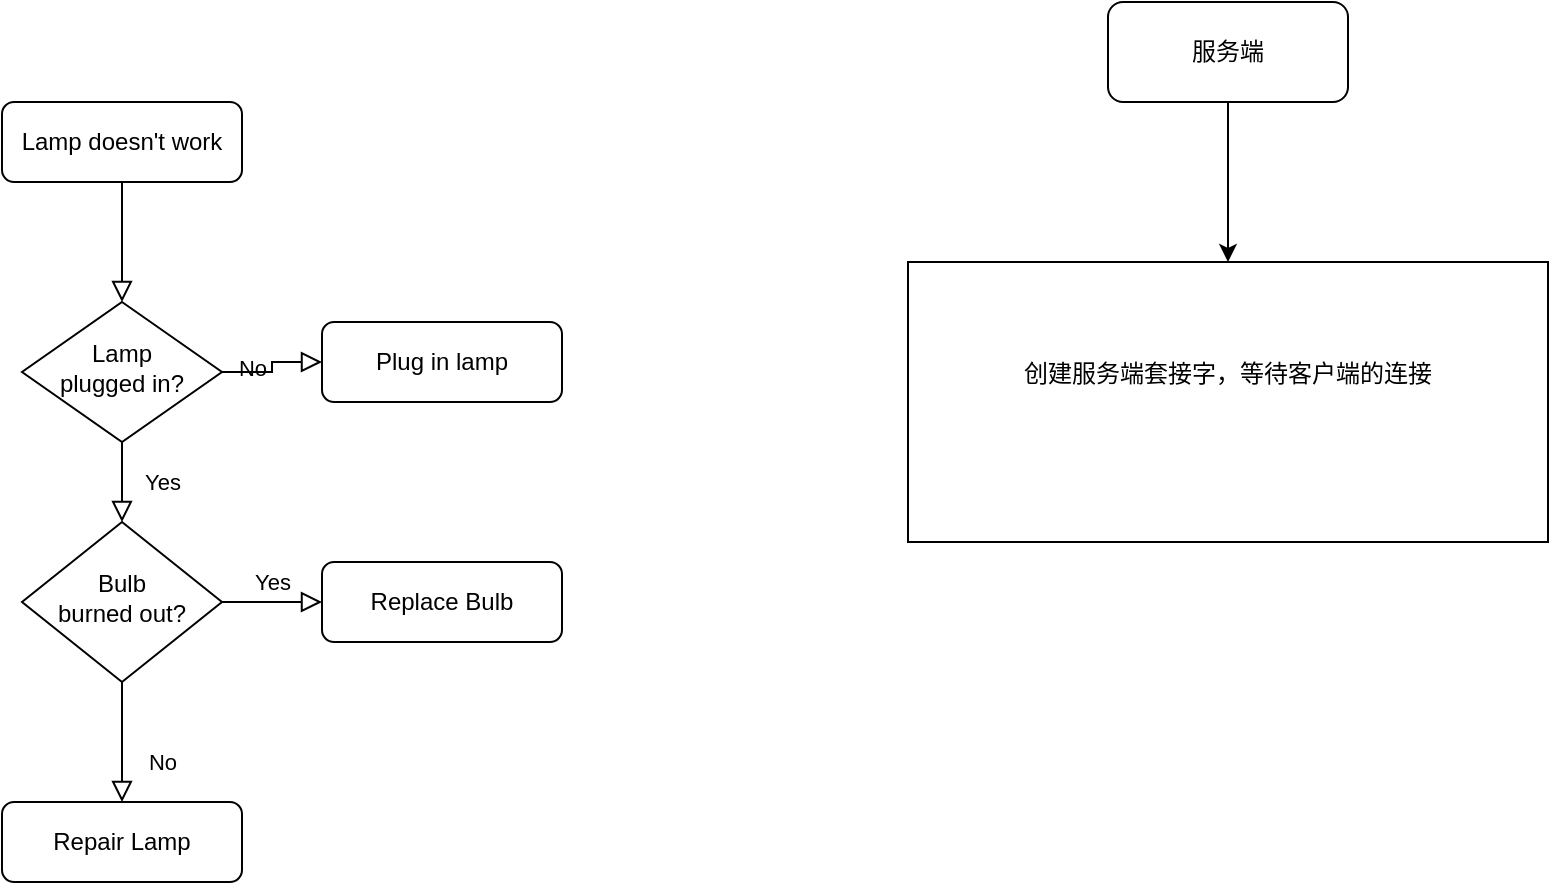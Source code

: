 <mxfile version="14.8.0" type="github">
  <diagram id="C5RBs43oDa-KdzZeNtuy" name="Page-1">
    <mxGraphModel dx="1133" dy="495" grid="1" gridSize="10" guides="1" tooltips="1" connect="1" arrows="1" fold="1" page="1" pageScale="1" pageWidth="827" pageHeight="1169" math="0" shadow="0">
      <root>
        <mxCell id="WIyWlLk6GJQsqaUBKTNV-0" />
        <mxCell id="WIyWlLk6GJQsqaUBKTNV-1" parent="WIyWlLk6GJQsqaUBKTNV-0" />
        <mxCell id="WIyWlLk6GJQsqaUBKTNV-2" value="" style="rounded=0;html=1;jettySize=auto;orthogonalLoop=1;fontSize=11;endArrow=block;endFill=0;endSize=8;strokeWidth=1;shadow=0;labelBackgroundColor=none;edgeStyle=orthogonalEdgeStyle;" parent="WIyWlLk6GJQsqaUBKTNV-1" source="WIyWlLk6GJQsqaUBKTNV-3" target="WIyWlLk6GJQsqaUBKTNV-6" edge="1">
          <mxGeometry relative="1" as="geometry" />
        </mxCell>
        <mxCell id="WIyWlLk6GJQsqaUBKTNV-3" value="Lamp doesn&#39;t work" style="rounded=1;whiteSpace=wrap;html=1;fontSize=12;glass=0;strokeWidth=1;shadow=0;" parent="WIyWlLk6GJQsqaUBKTNV-1" vertex="1">
          <mxGeometry x="7" y="80" width="120" height="40" as="geometry" />
        </mxCell>
        <mxCell id="WIyWlLk6GJQsqaUBKTNV-4" value="Yes" style="rounded=0;html=1;jettySize=auto;orthogonalLoop=1;fontSize=11;endArrow=block;endFill=0;endSize=8;strokeWidth=1;shadow=0;labelBackgroundColor=none;edgeStyle=orthogonalEdgeStyle;" parent="WIyWlLk6GJQsqaUBKTNV-1" source="WIyWlLk6GJQsqaUBKTNV-6" target="WIyWlLk6GJQsqaUBKTNV-10" edge="1">
          <mxGeometry y="20" relative="1" as="geometry">
            <mxPoint as="offset" />
          </mxGeometry>
        </mxCell>
        <mxCell id="WIyWlLk6GJQsqaUBKTNV-5" value="No" style="edgeStyle=orthogonalEdgeStyle;rounded=0;html=1;jettySize=auto;orthogonalLoop=1;fontSize=11;endArrow=block;endFill=0;endSize=8;strokeWidth=1;shadow=0;labelBackgroundColor=none;" parent="WIyWlLk6GJQsqaUBKTNV-1" source="WIyWlLk6GJQsqaUBKTNV-6" target="WIyWlLk6GJQsqaUBKTNV-7" edge="1">
          <mxGeometry y="10" relative="1" as="geometry">
            <mxPoint as="offset" />
          </mxGeometry>
        </mxCell>
        <mxCell id="WIyWlLk6GJQsqaUBKTNV-6" value="Lamp&lt;br&gt;plugged in?" style="rhombus;whiteSpace=wrap;html=1;shadow=0;fontFamily=Helvetica;fontSize=12;align=center;strokeWidth=1;spacing=6;spacingTop=-4;" parent="WIyWlLk6GJQsqaUBKTNV-1" vertex="1">
          <mxGeometry x="17" y="180" width="100" height="70" as="geometry" />
        </mxCell>
        <mxCell id="WIyWlLk6GJQsqaUBKTNV-7" value="Plug in lamp" style="rounded=1;whiteSpace=wrap;html=1;fontSize=12;glass=0;strokeWidth=1;shadow=0;" parent="WIyWlLk6GJQsqaUBKTNV-1" vertex="1">
          <mxGeometry x="167" y="190" width="120" height="40" as="geometry" />
        </mxCell>
        <mxCell id="WIyWlLk6GJQsqaUBKTNV-8" value="No" style="rounded=0;html=1;jettySize=auto;orthogonalLoop=1;fontSize=11;endArrow=block;endFill=0;endSize=8;strokeWidth=1;shadow=0;labelBackgroundColor=none;edgeStyle=orthogonalEdgeStyle;" parent="WIyWlLk6GJQsqaUBKTNV-1" source="WIyWlLk6GJQsqaUBKTNV-10" target="WIyWlLk6GJQsqaUBKTNV-11" edge="1">
          <mxGeometry x="0.333" y="20" relative="1" as="geometry">
            <mxPoint as="offset" />
          </mxGeometry>
        </mxCell>
        <mxCell id="WIyWlLk6GJQsqaUBKTNV-9" value="Yes" style="edgeStyle=orthogonalEdgeStyle;rounded=0;html=1;jettySize=auto;orthogonalLoop=1;fontSize=11;endArrow=block;endFill=0;endSize=8;strokeWidth=1;shadow=0;labelBackgroundColor=none;" parent="WIyWlLk6GJQsqaUBKTNV-1" source="WIyWlLk6GJQsqaUBKTNV-10" target="WIyWlLk6GJQsqaUBKTNV-12" edge="1">
          <mxGeometry y="10" relative="1" as="geometry">
            <mxPoint as="offset" />
          </mxGeometry>
        </mxCell>
        <mxCell id="WIyWlLk6GJQsqaUBKTNV-10" value="Bulb&lt;br&gt;burned out?" style="rhombus;whiteSpace=wrap;html=1;shadow=0;fontFamily=Helvetica;fontSize=12;align=center;strokeWidth=1;spacing=6;spacingTop=-4;" parent="WIyWlLk6GJQsqaUBKTNV-1" vertex="1">
          <mxGeometry x="17" y="290" width="100" height="80" as="geometry" />
        </mxCell>
        <mxCell id="WIyWlLk6GJQsqaUBKTNV-11" value="Repair Lamp" style="rounded=1;whiteSpace=wrap;html=1;fontSize=12;glass=0;strokeWidth=1;shadow=0;" parent="WIyWlLk6GJQsqaUBKTNV-1" vertex="1">
          <mxGeometry x="7" y="430" width="120" height="40" as="geometry" />
        </mxCell>
        <mxCell id="WIyWlLk6GJQsqaUBKTNV-12" value="Replace Bulb" style="rounded=1;whiteSpace=wrap;html=1;fontSize=12;glass=0;strokeWidth=1;shadow=0;" parent="WIyWlLk6GJQsqaUBKTNV-1" vertex="1">
          <mxGeometry x="167" y="310" width="120" height="40" as="geometry" />
        </mxCell>
        <mxCell id="KUeelCluZ6_3EQkKuouV-0" value="服务端" style="rounded=1;whiteSpace=wrap;html=1;" vertex="1" parent="WIyWlLk6GJQsqaUBKTNV-1">
          <mxGeometry x="560" y="30" width="120" height="50" as="geometry" />
        </mxCell>
        <mxCell id="KUeelCluZ6_3EQkKuouV-1" value="" style="endArrow=classic;html=1;exitX=0.5;exitY=1;exitDx=0;exitDy=0;" edge="1" parent="WIyWlLk6GJQsqaUBKTNV-1" source="KUeelCluZ6_3EQkKuouV-0">
          <mxGeometry width="50" height="50" relative="1" as="geometry">
            <mxPoint x="530" y="280" as="sourcePoint" />
            <mxPoint x="620" y="160" as="targetPoint" />
          </mxGeometry>
        </mxCell>
        <mxCell id="KUeelCluZ6_3EQkKuouV-2" value="创建服务端套接字，等待客户端的连接&lt;br&gt;&lt;br&gt;&lt;font face=&quot;monospace&quot;&gt;&lt;font color=&quot;#ba0000&quot;&gt;&lt;span style=&quot;font-size: 0px&quot;&gt;ServerSocket ss = new ServerSocket(2222);&lt;/span&gt;&lt;/font&gt;&lt;font color=&quot;rgba(0, 0, 0, 0)&quot;&gt;&lt;span style=&quot;font-size: 0px&quot;&gt;ServerSocket ss = new ServerSocket(2222);%3CmxGraphModel%3E%3Croot%3E%3CmxCell%20id%3D%220%22%2F%3E%3CmxCell%20id%3D%221%22%20parent%3D%220%22%2F%3E%3CmxCell%20id%3D%222%22%20value%3D%22%E5%88%9B%E5%BB%BA%E6%9C%8D%E5%8A%A1%E7%AB%AF%E5%A5%97%E6%8E%A5%E5%AD%97%EF%BC%8C%E7%AD%89%E5%BE%85%E5%AE%A2%E6%88%B7%E7%AB%AF%E7%9A%84%E8%BF%9E%E6%8E%A5%26lt%3Bbr%26gt%3B%26lt%3Bimg%20src%3D%26quot%3Bdata%3Aimage%2Fpng%3Bbase64%2CiVBORw0KGgoAAAANSUhEUgAAArQAAAAvCAYAAAASAFlzAAATeUlEQVR4Ae2df2gc55nHv3Lz52EatZgg15Wd1dqocQmiipC8IhShk6NIpMEnbCpQi4505So5rx0qYy5GFNEUEYXaa18caXsgegKndo1Jg%2BWtFbP0gmWJtYIIdWpsaRPrEgtf7s4%2B3P5bq7wz887OjGZmd2d%2FaLT6Clb7zsz7vD8%2B8867z7zv8z5vxcrKygqK9bf4Ps4Ez%2BIrkX54AD8fe84lp2V8FDqMxHURpRkHVg6h1iW2vHSrbz%2FOxcRRNVoWRvB8jQjfwIWKEdwUwYz5ypTcvuPoq3gRSjYi2p4wLk%2BPod1NhNdIgARIgARIgARIgARKQmBTSXIpYia1LzdrqS%2Fh5uSyGo7PqMosgN0vuynReRRsMQ9ZipIACZAACZAACZAACRSMwLpXaNHehZY9Ko%2Bvzifxv1jGR7%2B4pp7Y043vF2QYtR1jKytYWVnA5ZN7gOsxvDgSL9hNYEIkQAIkQAIkQAIkQALeCax%2FhRZV%2BM7%2BapXA9Wn8OZ7ETcVsAdh9%2FGV80zsbG8katEd%2BA6HTIvY%2BqNLaIOIpEiABEiABEiABEigxgeIqtDVbsUVWKHYeHxVpmv6bkf3YreSzhMSLms0umvFMQUZnZQX4TQIkQAIkQAIkQAIk4EcCTxS3UM%2FhmTBwU1lNtYREcD8SeobGRVz6SY8BYz5qEltOdmW1qMxjhhQjARIgARIgARIgARLwCYHijtACqB07iQMnm7FFs3MtVr1rB7rTo8Goxu6OqmJlxXRJgARIgARIgARIgAR8RKDII7SiplWojRxSPu71rsLz0%2BfxvHuk7K6G92vuu7KLzlgkQAIkQAIkQAIkQALrl0DRR2hLhebWiLSdrUbLQJFcdZkqcxN3imQTbMqGByRAAiRAAiRAAiRAAq4EykChXcat6IC2uYLYSKHYo7M12KmsQLuOwz%2BOIk6l1rWB8SIJkAAJkAAJkAAJFJtARVF3Citm6Y27kMl89nTjtelCu%2BqSiRu%2BF6MIBQ9D8w6mXAhfXsEYvSoYIDFIAiRAAiRAAiRAAqUhUAYjtAJUNXafHCiNMiuyq4lgeuEywnuKvNKtNG2AuZAACZAACZAACZDAuiawfkdo1zV2Fp4ESIAESIAESIAESKBQBJ7477%2BsFCqtskzn2a1fU%2Br1yb2%2FlWX9WCkSIAESIAESIAESWO8EysTkYL3fBpafBEiABEiABEiABEjAKwEqtF7JUY4ESIAESIAESIAESMAXBKjQ%2BuI2sBAkQAIkQAIkQAIkQAJeCVCh9UqOciRAAiRAAiRQ9gRSiEUOIpYq%2B4qmK5iKorM1irvpMwytAwJUaNfBTWIRi0EghVjrJjy1ObSxOupioGSaJEACWRJYf%2F1OIhLE4HgMH1zZOBpt4tQRzCWPoDESz%2FK%2BMpofCFChzeUupOKIRULo3CwUIe3TGsLAmTjf5Nw4khsAre3wrd%2BtpfCaHQE%2BP3ZUMp8jt7z7nbtnQugeB9A7iUv9AWfmqTgGWkPp38XNIXRGMvwu%2BlimJfoYZ3sBjHeg88zGUeSdb%2FD6uEKFNsv7JB7sp%2Bo6MDg%2BgzmjTHIGE8c6%2BCZnZGIIk5sGI3UHH1jbjoETgyRgR4DPjx2VzOfITWOUT7%2BTiuK1YzNiP3mcjbpsgzl1EJ11HZhIirjybwZz4x1odHqB97OMVoWW6CR6AMwd%2BxFn8eRt9fk3FdpsblAgoj3YQP3wJGYfPcZ9%2BZlfwNnhMOqzSWejxdE7RHLbaLee9S0AAT4%2F3iCSmzduJqkUYn1HlMGbngujaDFdMx7EMdAVwxya0HNhQf9dnL2g%2FSYmj%2BCdKWN8EfazjLGs7Ri5EAYwg8E%2B2tMayfg1TIU2izuzfe9%2BdVRWmXZpx3ajTCCAlv5RXHJ7gzXG30Dhu1fOk9sGut%2BsamEJ8PnxxpPcvHEzSU2NYDAJoOEEXm0zXbEcqEpfz4VpjLSlTRK2t43idTFlD2Bi0mqH6mcZS%2FXaBjDUAMBWMbfE5eGaE6BCm8st%2BPRO7rayqRQSFrvbztaDiE3Z2%2BUkIoaFSpoNmG6vuzmEAZOcXGCwCQOr3oK1ik0dVO2a7KZ%2Bilo2A1hP3FSb03TdN8GNm57bKrusTeiMRJGwx62LmQJiOkyzkTbz1mJly02yF2nVqaMdomNslPbX8tvu3pgKlMPBl9O49qufYLTz%2BxiSn0M%2FwcXZL5wT8SLjnNraXZk6jXc3H8C7m4%2Fi4xTwcOo0zrWKY%2FVzrvU0PndqB6kb%2BDhyFOe0uIpM61F8OLVsqs%2FnEZneaXxuumI8WMbHMt%2FIDeMFb2FPzw%2F7HXjixn5HNNLEZExpqz1HI%2BYBHLsW3DaKERul9%2BldTXax1XN%2BljGVOoDwUTFKa6eYmyJqB8IjhGpLTNtbOz7FPUeFNgu%2B4o1fMSkQykhrDsqRcP1RF0S3xXZyLhnDYFfQ1dh84YpqlyRsdtN%2FM5joChqU1wDa9qmdxuq3YFXKsWMqetkAMbLtiZtmX2WuO5CJm7SbM9tyAXPjR9B9yjpKkKZqDN0VeWtTaEPzj02jDkq8PLgZ8ylK%2BMv3MHrwDSQSC%2FjKmMFnC7j5ix5cnDWe1MJeZGyS8dupxb6j%2BG3XNTwQo0za34PkNfyhzkYRTb2Pc3VvIzm%2BhAcysvhOLmGx6wjeNSilX99VbYzhEL6n51u5a6tDnMynPT8%2FebRR9jvqOgnj3dl4%2FU4ccbEQDGG02yiqRjYbItz2A8WWFuO%2FRyJThVOXlLUSItrcsZHM8TOlx%2Bs5EaBCmw2uVBSXDDZB3XXqaGEi5TTcIxKVNkhN6BleMNndSvsiZ2NzsdAshrmGMIZ0uyRhq7taed3ef9zlYXPqmEpTNgQiuXMTP8aKQgnU9xrtldP1nztmVOq1Gzh1EI3KAgar3GPMXjiBnl2Zb7RQZht1ZXYa4fQMmiacI7e2Ud2m7P78CVW5bzhhaguKLfbVLEZBMhcft8%2BPKYrs7h9PYPDSH%2FXPq6NvoqUlaJuCFxnbhFxOKi8acjTa8buQ7tOW8CC5BDQ044X5c%2FjpoxN4QZv%2BBK5h0TSbcQMf1r2nKrJ6fIvM%2BNv4UJN5smabVtMv8MDt8ddiVdZUuZDJcMnL88N%2BB%2Bx38ux3UndwSzTN3h%2B42M5maLuI4x2lP27C0CGXBWWmZPwqsxNBYXaAP2Ex0zMf6MRLvervdP3wQB78TGB4kCUBKrRZgkLbKC7NT2JIa6zirb27LoinhNsukxmAlqBmg1Q%2F%2FB8Y6Q%2BYpm2EfdG%2FKcrpjKNvP0WZuzqKsG6XFECLHPE0TaW1o135sY4hbvqhBjD1e0yI4lg7ppKVDciVm7R%2Fqx9eUOyS0%2FbKwlZ5GrM2Sr3y8vCWOkW2Wg7Y3hbBSL97pyqULqHMoiGMs4%2FslFnBU7Ur83pPs21q3uJ9gf%2BRXsClzqUl9I1vhdD8%2Bq%2Bxr9GashcZaxp%2BPW7GC1f%2FBTuUl5Iq7Oho1gv6YDFtRvDwzO%2BwqFypRsOYjC9OVGFH9Geo0aQWJzXTgcA2VOopqQHdDEGO5KbuaSO91ahc9VJkEc50yH5HJ5R9n8h%2BR4fmJZC6Zfbk4yGNRKRD%2B%2B05bjMwYJ%2Bgf2UCqHlGlHkGC5kUWgQQjk4rAxmubs7sEfBsngSo0OYCMNCuNdYFKKOsirG4agYgfO4Z%2F%2B4u%2Fkk5FKOJRjtQGZajiUYZY7i2w7L4TFwUIzbCu4JlRK%2BlQ7Pxecu8ElM1N1j9hlzKsil1yppbClMXhYlFE17aa68J6NOwJqX%2BDhaUqeUwXnfzlWgEbAgvnAqpo7ti9PSq84refLkZsixCcBuau9X5QWFeMHTol7j2u2n8n2tOXmRcE7S9uL1f7eB1zyDSQ4jp2%2BElwjbFzCcrh%2F8JOzJHw%2F%2FfXtJiLSFZJ%2B1j5ffbmrIL4NN7eChiBrZqCu2SNkJ7A4vK9KzwWTlrsavdlr9Cq%2BTJfkdgyKVPVG4q%2Bx0FQ67%2FZD9Xv2tnrqJKfDE4oPiuFf1ploul%2FSwjKiXtgW9lHKL1hIxCBSJAhdYTyADEKOulq2I6W1Umhc8948Ksz24bbV89ZZK9kL4S8zzSg8WauUHDfuiDvFqKJS2bqRaZuanRv4sae30WCOxErSlNYd2hTZE11OJp67UsjoO7vqvGSt7CZy7x146bS6GMlxr%2FFYOjb2L300HgsykkfvMG3hELw9wWhXmRMea5rsPLePCp9wooI71Ts2mlV5ozpL7QTBi24evek7eRzPz8lLSNst9Rp%2BY3er9jaKnKTJf0XWsZeDFEMwX9LGMqKA98T4AKbZ63SCi2yo4iAIxvb%2FKNrueCwWetaURKPV%2BYaQm5OMxgwqCZG9itUi1t2ewBO3FTY7vYKknl1ZisVHIzKKRGEVN476hmyhBDd%2BtBR0N%2BP3Azldvu4Fsh7Dv1a8V%2B9tXjfartrLYobPRX03YSgBcZ%2B5Rsz4ofLDkz4fxdSBta22JkOFmNBsXeVtjP2nyuvownlRS2olKxp1OT%2B3zyGoBqNAyrJg3CNOHhootHiQylyPay0%2FNT2jbKfkd5uS6zfmd7jfqCP3f7TrbNUYlnUkwfOc90GRP1s4yxnPJFsdZxpMUYm%2BG1IkCFtkjkZafg5H2g0NnKxWFzFy8prsVUcwP7VaqlLlv2dU3bKjntG67b2O7rNNglS6N9GzviLDMX0%2BKKfa6wjXZwo%2BVfbvaV%2FEbjDxXb2cHRPmwB8FXiP3HbPqp%2B1ouMLrzuAlV4ep%2F0WiBNCDJVogqVij0d8OB2Uhvh3YbK%2FkbV3nZ8Nj3K%2F8xWTQnOlGbhrpe6jbLfEfeuzPqdQK26gNVk1uXeRv2smHopm31tmxB0mjm0F%2BDZEhOgQpsF8JboNAbOxHHX6tVA%2BCOV9kJWu0%2Fd1UdH7n5QsyjT6ija4rCkMDvQzA2si8GkUInKJvzv5spN2gML2%2BNOwVyWGapfTdX22GpjK0eKgIkudZFeWg64OxVVyqEn5RAQSq0y2q65ZzOmoYjkw00fRT6C10z1cihMzqencVGYFgi72S%2FNwtbj9FUvMmnpbENrYUObbdme3LtHX%2BS12GX1O7uMh6kb%2BLD1tOLXVqapu%2B4afw9JYbvd24gdeA41yuLMa0geU%2B1y83HZJfLy8vwgnzYqK5jTN%2Fsdgaus%2Bh29r3I3wZLNRLRTtV8WC2qzG5n1s4ysV%2FpbegtyMYXTI6u%2FU8pMlMPAiB6VgYITqLj%2F6PFKwVMtowSf3fo1tEQf471%2FrnCtlbK63rogSfdp6iS6ugMQGysIg3phqmDnrNopJeW8cOTfFUN9QxPmksDQvMtCmxKUTdbFrcx23NJv1HaSYotFsSuN9ZrYZCKo7m5jvSSOeydx37RAQcZvsnCS59VdcmatdmAeuMniOPJQFqPl67prGhc738BNmZnN9%2B7jf7R4OvAiY5OwX06JjRW6hAkAUDl8Agf6DS6zXK49PHMUv9WUUPuqCHOEt%2FA9OTpjSEvEr7lwDv8o2qPTeftEM551bC8GSbvnBx7aqMyL%2FY7T2oeN1e9k3R4Un8fapjGGdmkNmtqpn2WsBRfH2u%2Fq6t8Qu8hxDGzWPDxAbPm%2BgMKYFdrlxXNWAhyhtRKxOU5Egjg7HEZPg2Xnk4Ym1PeewNn5x%2FaN1uByR9lgwCbtgp7SFmnMJWcAm8VgprxKULaWqPAdmzs3Zfpf%2BI618FZZ2ymzomYBhLVFekKhT%2F9p9yhrX4ginQV9u0OxkYZppDYPbpJHvcEGM13OfEMh7NP8zQrzgvRfEFta%2BnBg1KrMihheZNIpl0voyf638NP5n6Ght1ofrVXq1lCNyt4f4oX5w2llVlwwue5qRo18uWrTzA4U4fxddsn2Yn0OwH7Htel55cZ%2BJ41VzpRNWDznpGNslFAKMc0lZE%2BHu%2BtHlYi6ra%2Bkk6sdspTjtzcCHKHNwE2M0Iq%2FT%2B79LUNMXiYBEiABEiCBciCQnqnyNGpfDghEHeTobE6zaOlRWo7QlrYhcIS2tLyZGwmQAAmQAAn4nEAA4TF1d8OJLmfPLz6vRJ7Fi2NAbLaDJgyNZWkSlkohJjeVsK6rybM0FM9MgAptZkaMQQLrgsA%2F%2FPlZUzmLfWzKjAckQALlRSAQ0Xa0jKHbsnFQeVXUvjZy5zKxM%2BTqbdCtMmJUdhOeqgtiUNloRdhcZyNnTYfH%2BRCgQpsPPcqSgE8ICOX1r9%2F5BFKJLdaxT6rLYpAACZSAgO75ZVx46zHvhlmC7NcsC%2BGFQdntrHfSfn2MY8nkuhqx1kOuInWMzAsFJkAb2gxAaUObARAvrzkBqbzKghT7WObDbxIggY1AQNjT%2FggYc%2FGaU24YUlEMnNqJV6M2W9CXW13LqD5UaDPcTCq0GQDxMgmQAAmQAAmQAAmsMYGKlZUV%2BqFd45vA7EmABEiABEiABEiABLwToA2td3aUJAESIAESIAESIAES8AEBKrQ%2BuAksAgmQAAmQAAmQAAmQgHcCVGi9s6MkCZAACZAACZAACZCADwhQofXBTWARSIAESIAESIAESIAEvBN4wrsoJf1BYBHRUBCHr%2B%2FByYVpRGr8UaryLMV%2F4corPfhgIYiXJv4de79dnrVcv7Vaxkehw0hcX12D3ZfPo8t2K3YvMqvT5xkSIAESIIG1JcAR2lz4L8YR7QshVFGBCvkJhdAXjWMxl3TWdVyNQSi6geq8VjdsGlfefAW%2FfOUs7q9VEZgvCZAACZAACawDAn8Hbf6yI1YXTv8AAAAASUVORK5CYII%3D%26quot%3B%20width%3D%26quot%3B692%26quot%3B%20height%3D%26quot%3B47%26quot%3B%26gt%3B%22%20style%3D%22rounded%3D0%3BwhiteSpace%3Dwrap%3Bhtml%3D1%3B%22%20vertex%3D%221%22%20parent%3D%221%22%3E%3CmxGeometry%20x%3D%22360%22%20y%3D%22170%22%20width%3D%22320%22%20height%3D%22140%22%20as%3D%22geometry%22%2F%3E%3C%2FmxCell%3E%3C%2Froot%3E%3C%2FmxGraphModel%3E&lt;/span&gt;&lt;/font&gt;&lt;/font&gt;&lt;span style=&quot;color: rgba(0 , 0 , 0 , 0) ; font-family: monospace ; font-size: 0px&quot;&gt;%3CmxGraphModel%3E%3Croot%3E%3CmxCell%20id%3D%220%22%2F%3E%3CmxCell%20id%3D%221%22%20parent%3D%220%22%2F%3E%3CmxCell%20id%3D%222%22%20value%3D%22%E5%88%9B%E5%BB%BA%E6%9C%8D%E5%8A%A1%E7%AB%AF%E5%A5%97%E6%8E%A5%E5%AD%97%EF%BC%8C%E7%AD%89%E5%BE%85%E5%AE%A2%E6%88%B7%E7%AB%AF%E7%9A%84%E8%BF%9E%E6%8E%A5%26lt%3Bbr%26gt%3B%26lt%3Bimg%20src%3D%26quot%3Bdata%3Aimage%2Fpng%3Bbase64%2CiVBORw0KGgoAAAANSUhEUgAAArQAAAAvCAYAAAASAFlzAAATeUlEQVR4Ae2df2gc55nHv3Lz52EatZgg15Wd1dqocQmiipC8IhShk6NIpMEnbCpQi4505So5rx0qYy5GFNEUEYXaa18caXsgegKndo1Jg%2BWtFbP0gmWJtYIIdWpsaRPrEgtf7s4%2B3P5bq7wz887OjGZmd2d%2FaLT6Clb7zsz7vD8%2B8867z7zv8z5vxcrKygqK9bf4Ps4Ez%2BIrkX54AD8fe84lp2V8FDqMxHURpRkHVg6h1iW2vHSrbz%2FOxcRRNVoWRvB8jQjfwIWKEdwUwYz5ypTcvuPoq3gRSjYi2p4wLk%2BPod1NhNdIgARIgARIgARIgARKQmBTSXIpYia1LzdrqS%2Fh5uSyGo7PqMosgN0vuynReRRsMQ9ZipIACZAACZAACZAACRSMwLpXaNHehZY9Ko%2Bvzifxv1jGR7%2B4pp7Y043vF2QYtR1jKytYWVnA5ZN7gOsxvDgSL9hNYEIkQAIkQAIkQAIkQALeCax%2FhRZV%2BM7%2BapXA9Wn8OZ7ETcVsAdh9%2FGV80zsbG8katEd%2BA6HTIvY%2BqNLaIOIpEiABEiABEiABEigxgeIqtDVbsUVWKHYeHxVpmv6bkf3YreSzhMSLms0umvFMQUZnZQX4TQIkQAIkQAIkQAIk4EcCTxS3UM%2FhmTBwU1lNtYREcD8SeobGRVz6SY8BYz5qEltOdmW1qMxjhhQjARIgARIgARIgARLwCYHijtACqB07iQMnm7FFs3MtVr1rB7rTo8Goxu6OqmJlxXRJgARIgARIgARIgAR8RKDII7SiplWojRxSPu71rsLz0%2BfxvHuk7K6G92vuu7KLzlgkQAIkQAIkQAIkQALrl0DRR2hLhebWiLSdrUbLQJFcdZkqcxN3imQTbMqGByRAAiRAAiRAAiRAAq4EykChXcat6IC2uYLYSKHYo7M12KmsQLuOwz%2BOIk6l1rWB8SIJkAAJkAAJkAAJFJtARVF3Citm6Y27kMl89nTjtelCu%2BqSiRu%2BF6MIBQ9D8w6mXAhfXsEYvSoYIDFIAiRAAiRAAiRAAqUhUAYjtAJUNXafHCiNMiuyq4lgeuEywnuKvNKtNG2AuZAACZAACZAACZDAuiawfkdo1zV2Fp4ESIAESIAESIAESKBQBJ7477%2BsFCqtskzn2a1fU%2Br1yb2%2FlWX9WCkSIAESIAESIAESWO8EysTkYL3fBpafBEiABEiABEiABEjAKwEqtF7JUY4ESIAESIAESIAESMAXBKjQ%2BuI2sBAkQAIkQAIkQAIkQAJeCVCh9UqOciRAAiRAAiRQ9gRSiEUOIpYq%2B4qmK5iKorM1irvpMwytAwJUaNfBTWIRi0EghVjrJjy1ObSxOupioGSaJEACWRJYf%2F1OIhLE4HgMH1zZOBpt4tQRzCWPoDESz%2FK%2BMpofCFChzeUupOKIRULo3CwUIe3TGsLAmTjf5Nw4khsAre3wrd%2BtpfCaHQE%2BP3ZUMp8jt7z7nbtnQugeB9A7iUv9AWfmqTgGWkPp38XNIXRGMvwu%2BlimJfoYZ3sBjHeg88zGUeSdb%2FD6uEKFNsv7JB7sp%2Bo6MDg%2BgzmjTHIGE8c6%2BCZnZGIIk5sGI3UHH1jbjoETgyRgR4DPjx2VzOfITWOUT7%2BTiuK1YzNiP3mcjbpsgzl1EJ11HZhIirjybwZz4x1odHqB97OMVoWW6CR6AMwd%2BxFn8eRt9fk3FdpsblAgoj3YQP3wJGYfPcZ9%2BZlfwNnhMOqzSWejxdE7RHLbaLee9S0AAT4%2F3iCSmzduJqkUYn1HlMGbngujaDFdMx7EMdAVwxya0HNhQf9dnL2g%2FSYmj%2BCdKWN8EfazjLGs7Ri5EAYwg8E%2B2tMayfg1TIU2izuzfe9%2BdVRWmXZpx3ajTCCAlv5RXHJ7gzXG30Dhu1fOk9sGut%2BsamEJ8PnxxpPcvHEzSU2NYDAJoOEEXm0zXbEcqEpfz4VpjLSlTRK2t43idTFlD2Bi0mqH6mcZS%2FXaBjDUAMBWMbfE5eGaE6BCm8st%2BPRO7rayqRQSFrvbztaDiE3Z2%2BUkIoaFSpoNmG6vuzmEAZOcXGCwCQOr3oK1ik0dVO2a7KZ%2Bilo2A1hP3FSb03TdN8GNm57bKrusTeiMRJGwx62LmQJiOkyzkTbz1mJly02yF2nVqaMdomNslPbX8tvu3pgKlMPBl9O49qufYLTz%2BxiSn0M%2FwcXZL5wT8SLjnNraXZk6jXc3H8C7m4%2Fi4xTwcOo0zrWKY%2FVzrvU0PndqB6kb%2BDhyFOe0uIpM61F8OLVsqs%2FnEZneaXxuumI8WMbHMt%2FIDeMFb2FPzw%2F7HXjixn5HNNLEZExpqz1HI%2BYBHLsW3DaKERul9%2BldTXax1XN%2BljGVOoDwUTFKa6eYmyJqB8IjhGpLTNtbOz7FPUeFNgu%2B4o1fMSkQykhrDsqRcP1RF0S3xXZyLhnDYFfQ1dh84YpqlyRsdtN%2FM5joChqU1wDa9qmdxuq3YFXKsWMqetkAMbLtiZtmX2WuO5CJm7SbM9tyAXPjR9B9yjpKkKZqDN0VeWtTaEPzj02jDkq8PLgZ8ylK%2BMv3MHrwDSQSC%2FjKmMFnC7j5ix5cnDWe1MJeZGyS8dupxb6j%2BG3XNTwQo0za34PkNfyhzkYRTb2Pc3VvIzm%2BhAcysvhOLmGx6wjeNSilX99VbYzhEL6n51u5a6tDnMynPT8%2FebRR9jvqOgnj3dl4%2FU4ccbEQDGG02yiqRjYbItz2A8WWFuO%2FRyJThVOXlLUSItrcsZHM8TOlx%2Bs5EaBCmw2uVBSXDDZB3XXqaGEi5TTcIxKVNkhN6BleMNndSvsiZ2NzsdAshrmGMIZ0uyRhq7taed3ef9zlYXPqmEpTNgQiuXMTP8aKQgnU9xrtldP1nztmVOq1Gzh1EI3KAgar3GPMXjiBnl2Zb7RQZht1ZXYa4fQMmiacI7e2Ud2m7P78CVW5bzhhaguKLfbVLEZBMhcft8%2BPKYrs7h9PYPDSH%2FXPq6NvoqUlaJuCFxnbhFxOKi8acjTa8buQ7tOW8CC5BDQ044X5c%2FjpoxN4QZv%2BBK5h0TSbcQMf1r2nKrJ6fIvM%2BNv4UJN5smabVtMv8MDt8ddiVdZUuZDJcMnL88N%2BB%2Bx38ux3UndwSzTN3h%2B42M5maLuI4x2lP27C0CGXBWWmZPwqsxNBYXaAP2Ex0zMf6MRLvervdP3wQB78TGB4kCUBKrRZgkLbKC7NT2JIa6zirb27LoinhNsukxmAlqBmg1Q%2F%2FB8Y6Q%2BYpm2EfdG%2FKcrpjKNvP0WZuzqKsG6XFECLHPE0TaW1o135sY4hbvqhBjD1e0yI4lg7ppKVDciVm7R%2Fqx9eUOyS0%2FbKwlZ5GrM2Sr3y8vCWOkW2Wg7Y3hbBSL97pyqULqHMoiGMs4%2FslFnBU7Ur83pPs21q3uJ9gf%2BRXsClzqUl9I1vhdD8%2Bq%2Bxr9GashcZaxp%2BPW7GC1f%2FBTuUl5Iq7Oho1gv6YDFtRvDwzO%2BwqFypRsOYjC9OVGFH9Geo0aQWJzXTgcA2VOopqQHdDEGO5KbuaSO91ahc9VJkEc50yH5HJ5R9n8h%2BR4fmJZC6Zfbk4yGNRKRD%2B%2B05bjMwYJ%2Bgf2UCqHlGlHkGC5kUWgQQjk4rAxmubs7sEfBsngSo0OYCMNCuNdYFKKOsirG4agYgfO4Z%2F%2B4u%2Fkk5FKOJRjtQGZajiUYZY7i2w7L4TFwUIzbCu4JlRK%2BlQ7Pxecu8ElM1N1j9hlzKsil1yppbClMXhYlFE17aa68J6NOwJqX%2BDhaUqeUwXnfzlWgEbAgvnAqpo7ti9PSq84refLkZsixCcBuau9X5QWFeMHTol7j2u2n8n2tOXmRcE7S9uL1f7eB1zyDSQ4jp2%2BElwjbFzCcrh%2F8JOzJHw%2F%2FfXtJiLSFZJ%2B1j5ffbmrIL4NN7eChiBrZqCu2SNkJ7A4vK9KzwWTlrsavdlr9Cq%2BTJfkdgyKVPVG4q%2Bx0FQ67%2FZD9Xv2tnrqJKfDE4oPiuFf1ploul%2FSwjKiXtgW9lHKL1hIxCBSJAhdYTyADEKOulq2I6W1Umhc8948Ksz24bbV89ZZK9kL4S8zzSg8WauUHDfuiDvFqKJS2bqRaZuanRv4sae30WCOxErSlNYd2hTZE11OJp67UsjoO7vqvGSt7CZy7x146bS6GMlxr%2FFYOjb2L300HgsykkfvMG3hELw9wWhXmRMea5rsPLePCp9wooI71Ts2mlV5ozpL7QTBi24evek7eRzPz8lLSNst9Rp%2BY3er9jaKnKTJf0XWsZeDFEMwX9LGMqKA98T4AKbZ63SCi2yo4iAIxvb%2FKNrueCwWetaURKPV%2BYaQm5OMxgwqCZG9itUi1t2ewBO3FTY7vYKknl1ZisVHIzKKRGEVN476hmyhBDd%2BtBR0N%2BP3Azldvu4Fsh7Dv1a8V%2B9tXjfartrLYobPRX03YSgBcZ%2B5Rsz4ofLDkz4fxdSBta22JkOFmNBsXeVtjP2nyuvownlRS2olKxp1OT%2B3zyGoBqNAyrJg3CNOHhootHiQylyPay0%2FNT2jbKfkd5uS6zfmd7jfqCP3f7TrbNUYlnUkwfOc90GRP1s4yxnPJFsdZxpMUYm%2BG1IkCFtkjkZafg5H2g0NnKxWFzFy8prsVUcwP7VaqlLlv2dU3bKjntG67b2O7rNNglS6N9GzviLDMX0%2BKKfa6wjXZwo%2BVfbvaV%2FEbjDxXb2cHRPmwB8FXiP3HbPqp%2B1ouMLrzuAlV4ep%2F0WiBNCDJVogqVij0d8OB2Uhvh3YbK%2FkbV3nZ8Nj3K%2F8xWTQnOlGbhrpe6jbLfEfeuzPqdQK26gNVk1uXeRv2smHopm31tmxB0mjm0F%2BDZEhOgQpsF8JboNAbOxHHX6tVA%2BCOV9kJWu0%2Fd1UdH7n5QsyjT6ija4rCkMDvQzA2si8GkUInKJvzv5spN2gML2%2BNOwVyWGapfTdX22GpjK0eKgIkudZFeWg64OxVVyqEn5RAQSq0y2q65ZzOmoYjkw00fRT6C10z1cihMzqencVGYFgi72S%2FNwtbj9FUvMmnpbENrYUObbdme3LtHX%2BS12GX1O7uMh6kb%2BLD1tOLXVqapu%2B4afw9JYbvd24gdeA41yuLMa0geU%2B1y83HZJfLy8vwgnzYqK5jTN%2Fsdgaus%2Bh29r3I3wZLNRLRTtV8WC2qzG5n1s4ysV%2FpbegtyMYXTI6u%2FU8pMlMPAiB6VgYITqLj%2F6PFKwVMtowSf3fo1tEQf471%2FrnCtlbK63rogSfdp6iS6ugMQGysIg3phqmDnrNopJeW8cOTfFUN9QxPmksDQvMtCmxKUTdbFrcx23NJv1HaSYotFsSuN9ZrYZCKo7m5jvSSOeydx37RAQcZvsnCS59VdcmatdmAeuMniOPJQFqPl67prGhc738BNmZnN9%2B7jf7R4OvAiY5OwX06JjRW6hAkAUDl8Agf6DS6zXK49PHMUv9WUUPuqCHOEt%2FA9OTpjSEvEr7lwDv8o2qPTeftEM551bC8GSbvnBx7aqMyL%2FY7T2oeN1e9k3R4Un8fapjGGdmkNmtqpn2WsBRfH2u%2Fq6t8Qu8hxDGzWPDxAbPm%2BgMKYFdrlxXNWAhyhtRKxOU5Egjg7HEZPg2Xnk4Ym1PeewNn5x%2FaN1uByR9lgwCbtgp7SFmnMJWcAm8VgprxKULaWqPAdmzs3Zfpf%2BI618FZZ2ymzomYBhLVFekKhT%2F9p9yhrX4ginQV9u0OxkYZppDYPbpJHvcEGM13OfEMh7NP8zQrzgvRfEFta%2BnBg1KrMihheZNIpl0voyf638NP5n6Ght1ofrVXq1lCNyt4f4oX5w2llVlwwue5qRo18uWrTzA4U4fxddsn2Yn0OwH7Htel55cZ%2BJ41VzpRNWDznpGNslFAKMc0lZE%2BHu%2BtHlYi6ra%2Bkk6sdspTjtzcCHKHNwE2M0Iq%2FT%2B79LUNMXiYBEiABEiCBciCQnqnyNGpfDghEHeTobE6zaOlRWo7QlrYhcIS2tLyZGwmQAAmQAAn4nEAA4TF1d8OJLmfPLz6vRJ7Fi2NAbLaDJgyNZWkSlkohJjeVsK6rybM0FM9MgAptZkaMQQLrgsA%2F%2FPlZUzmLfWzKjAckQALlRSAQ0Xa0jKHbsnFQeVXUvjZy5zKxM%2BTqbdCtMmJUdhOeqgtiUNloRdhcZyNnTYfH%2BRCgQpsPPcqSgE8ICOX1r9%2F5BFKJLdaxT6rLYpAACZSAgO75ZVx46zHvhlmC7NcsC%2BGFQdntrHfSfn2MY8nkuhqx1kOuInWMzAsFJkAb2gxAaUObARAvrzkBqbzKghT7WObDbxIggY1AQNjT%2FggYc%2FGaU24YUlEMnNqJV6M2W9CXW13LqD5UaDPcTCq0GQDxMgmQAAmQAAmQAAmsMYGKlZUV%2BqFd45vA7EmABEiABEiABEiABLwToA2td3aUJAESIAESIAESIAES8AEBKrQ%2BuAksAgmQAAmQAAmQAAmQgHcCVGi9s6MkCZAACZAACZAACZCADwhQofXBTWARSIAESIAESIAESIAEvBN4wrsoJf1BYBHRUBCHr%2B%2FByYVpRGr8UaryLMV%2F4corPfhgIYiXJv4de79dnrVcv7Vaxkehw0hcX12D3ZfPo8t2K3YvMqvT5xkSIAESIIG1JcAR2lz4L8YR7QshVFGBCvkJhdAXjWMxl3TWdVyNQSi6geq8VjdsGlfefAW%2FfOUs7q9VEZgvCZAACZAACawDAn8Hbf6yI1YXTv8AAAAASUVORK5CYII%3D%26quot%3B%20width%3D%26quot%3B692%26quot%3B%20height%3D%26quot%3B47%26quot%3B%26gt%3B%22%20style%3D%22rounded%3D0%3BwhiteSpace%3Dwrap%3Bhtml%3D1%3B%22%20vertex%3D%221%22%20parent%3D%221%22%3E%3CmxGeometry%20x%3D%22360%22%20y%3D%22170%22%20width%3D%22320%22%20height%3D%22140%22%20as%3D%22geometry%22%2F%3E%3C%2FmxCell%3E%3C%2Froot%3E%3C%2FmxGraphModel%3E&lt;/span&gt;" style="rounded=0;whiteSpace=wrap;html=1;" vertex="1" parent="WIyWlLk6GJQsqaUBKTNV-1">
          <mxGeometry x="460" y="160" width="320" height="140" as="geometry" />
        </mxCell>
      </root>
    </mxGraphModel>
  </diagram>
</mxfile>
